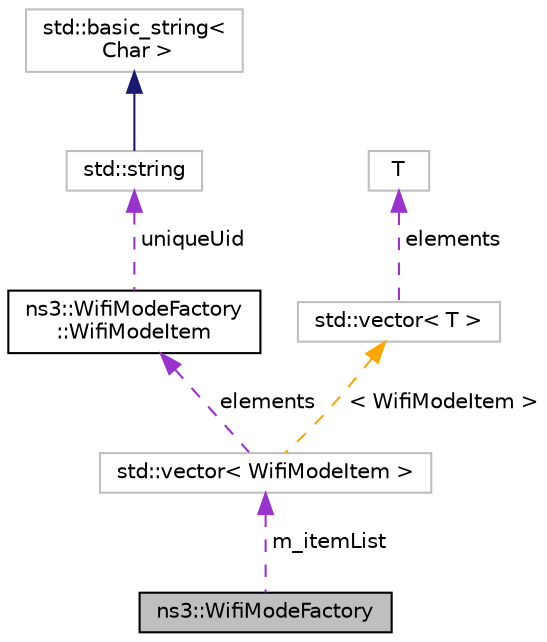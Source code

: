 digraph "ns3::WifiModeFactory"
{
 // LATEX_PDF_SIZE
  edge [fontname="Helvetica",fontsize="10",labelfontname="Helvetica",labelfontsize="10"];
  node [fontname="Helvetica",fontsize="10",shape=record];
  Node1 [label="ns3::WifiModeFactory",height=0.2,width=0.4,color="black", fillcolor="grey75", style="filled", fontcolor="black",tooltip="create WifiMode class instances and keep track of them."];
  Node2 -> Node1 [dir="back",color="darkorchid3",fontsize="10",style="dashed",label=" m_itemList" ,fontname="Helvetica"];
  Node2 [label="std::vector\< WifiModeItem \>",height=0.2,width=0.4,color="grey75", fillcolor="white", style="filled",tooltip=" "];
  Node3 -> Node2 [dir="back",color="darkorchid3",fontsize="10",style="dashed",label=" elements" ,fontname="Helvetica"];
  Node3 [label="ns3::WifiModeFactory\l::WifiModeItem",height=0.2,width=0.4,color="black", fillcolor="white", style="filled",URL="$structns3_1_1_wifi_mode_factory_1_1_wifi_mode_item.html",tooltip="This is the data associated to a unique WifiMode."];
  Node4 -> Node3 [dir="back",color="darkorchid3",fontsize="10",style="dashed",label=" uniqueUid" ,fontname="Helvetica"];
  Node4 [label="std::string",height=0.2,width=0.4,color="grey75", fillcolor="white", style="filled",tooltip=" "];
  Node5 -> Node4 [dir="back",color="midnightblue",fontsize="10",style="solid",fontname="Helvetica"];
  Node5 [label="std::basic_string\<\l Char \>",height=0.2,width=0.4,color="grey75", fillcolor="white", style="filled",tooltip=" "];
  Node6 -> Node2 [dir="back",color="orange",fontsize="10",style="dashed",label=" \< WifiModeItem \>" ,fontname="Helvetica"];
  Node6 [label="std::vector\< T \>",height=0.2,width=0.4,color="grey75", fillcolor="white", style="filled",tooltip=" "];
  Node7 -> Node6 [dir="back",color="darkorchid3",fontsize="10",style="dashed",label=" elements" ,fontname="Helvetica"];
  Node7 [label="T",height=0.2,width=0.4,color="grey75", fillcolor="white", style="filled",tooltip=" "];
}
